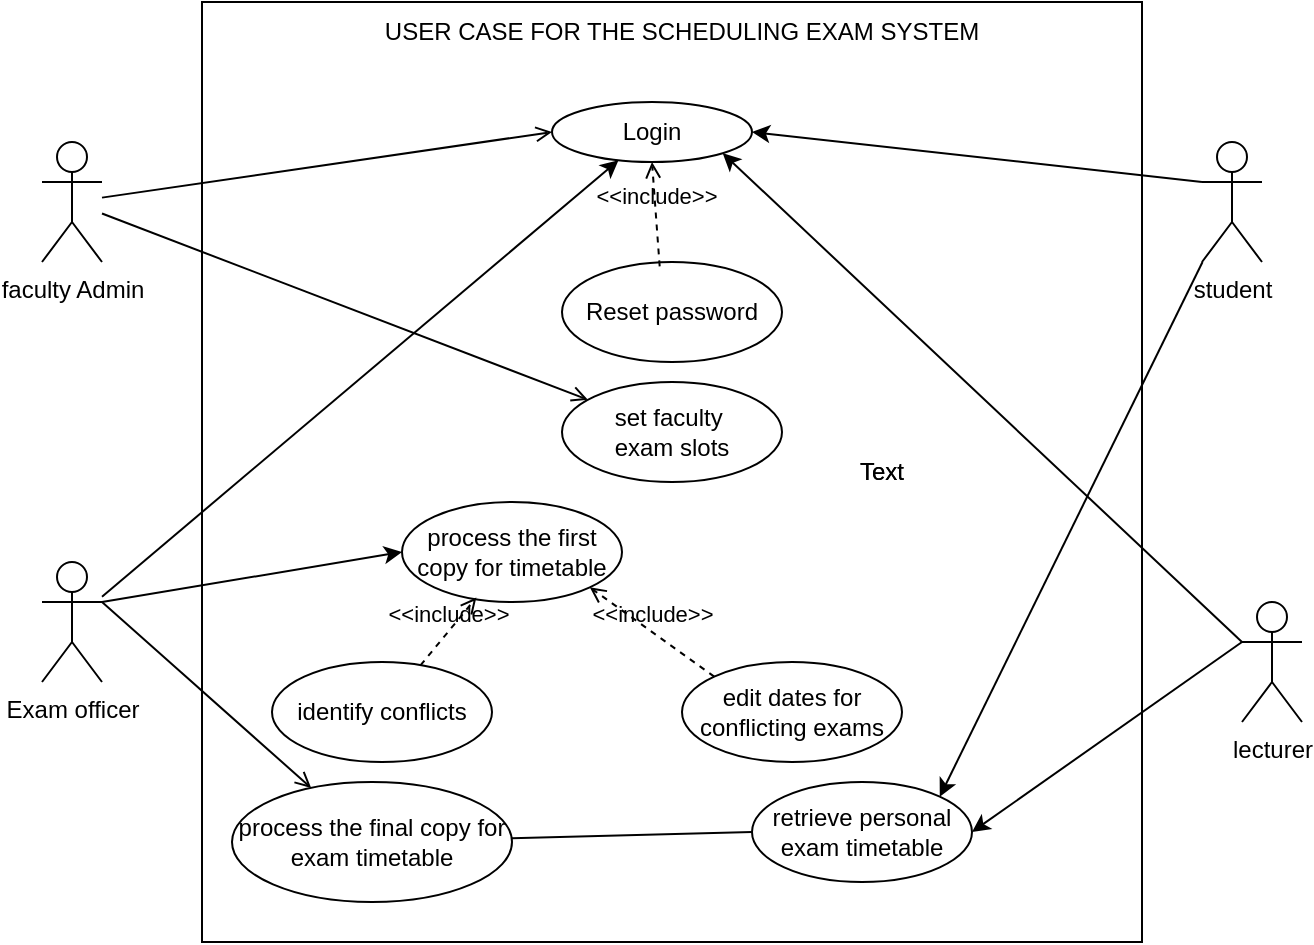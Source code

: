 <mxfile version="20.8.16" type="device"><diagram name="Page-1" id="EO71x1Iecf1aS8AlJz6b"><mxGraphModel dx="1036" dy="606" grid="1" gridSize="10" guides="1" tooltips="1" connect="1" arrows="1" fold="1" page="1" pageScale="1" pageWidth="850" pageHeight="1100" math="0" shadow="0"><root><mxCell id="0"/><mxCell id="1" parent="0"/><mxCell id="wjfPpw_tXqsFmenEtjV6-1" value="" style="whiteSpace=wrap;html=1;aspect=fixed;" vertex="1" parent="1"><mxGeometry x="270" y="50" width="470" height="470" as="geometry"/></mxCell><mxCell id="wjfPpw_tXqsFmenEtjV6-2" value="Login" style="ellipse;whiteSpace=wrap;html=1;" vertex="1" parent="1"><mxGeometry x="445" y="100" width="100" height="30" as="geometry"/></mxCell><mxCell id="wjfPpw_tXqsFmenEtjV6-7" style="rounded=0;orthogonalLoop=1;jettySize=auto;html=1;" edge="1" parent="1" source="wjfPpw_tXqsFmenEtjV6-3" target="wjfPpw_tXqsFmenEtjV6-2"><mxGeometry relative="1" as="geometry"/></mxCell><mxCell id="wjfPpw_tXqsFmenEtjV6-53" style="edgeStyle=none;rounded=0;orthogonalLoop=1;jettySize=auto;html=1;startArrow=none;startFill=0;endArrow=open;endFill=0;exitX=1;exitY=0.333;exitDx=0;exitDy=0;exitPerimeter=0;" edge="1" parent="1" source="wjfPpw_tXqsFmenEtjV6-3" target="wjfPpw_tXqsFmenEtjV6-51"><mxGeometry relative="1" as="geometry"/></mxCell><mxCell id="wjfPpw_tXqsFmenEtjV6-3" value="Exam officer" style="shape=umlActor;verticalLabelPosition=bottom;verticalAlign=top;html=1;outlineConnect=0;" vertex="1" parent="1"><mxGeometry x="190" y="330" width="30" height="60" as="geometry"/></mxCell><mxCell id="wjfPpw_tXqsFmenEtjV6-9" style="rounded=0;orthogonalLoop=1;jettySize=auto;html=1;entryX=1;entryY=0.5;entryDx=0;entryDy=0;exitX=0;exitY=0.333;exitDx=0;exitDy=0;exitPerimeter=0;" edge="1" parent="1" source="wjfPpw_tXqsFmenEtjV6-6" target="wjfPpw_tXqsFmenEtjV6-2"><mxGeometry relative="1" as="geometry"><mxPoint x="790" y="280" as="sourcePoint"/></mxGeometry></mxCell><mxCell id="wjfPpw_tXqsFmenEtjV6-6" value="student" style="shape=umlActor;verticalLabelPosition=bottom;verticalAlign=top;html=1;outlineConnect=0;" vertex="1" parent="1"><mxGeometry x="770" y="120" width="30" height="60" as="geometry"/></mxCell><mxCell id="wjfPpw_tXqsFmenEtjV6-10" value="Reset password" style="ellipse;whiteSpace=wrap;html=1;" vertex="1" parent="1"><mxGeometry x="450" y="180" width="110" height="50" as="geometry"/></mxCell><mxCell id="wjfPpw_tXqsFmenEtjV6-14" value="&amp;lt;&amp;lt;include&amp;gt;&amp;gt;" style="edgeStyle=none;html=1;endArrow=open;verticalAlign=bottom;dashed=1;labelBackgroundColor=none;rounded=0;entryX=0.5;entryY=1;entryDx=0;entryDy=0;exitX=0.444;exitY=0.044;exitDx=0;exitDy=0;exitPerimeter=0;" edge="1" parent="1" source="wjfPpw_tXqsFmenEtjV6-10" target="wjfPpw_tXqsFmenEtjV6-2"><mxGeometry width="160" relative="1" as="geometry"><mxPoint x="470" y="270" as="sourcePoint"/><mxPoint x="630" y="270" as="targetPoint"/></mxGeometry></mxCell><mxCell id="wjfPpw_tXqsFmenEtjV6-26" value="process the first copy for timetable" style="ellipse;whiteSpace=wrap;html=1;" vertex="1" parent="1"><mxGeometry x="370" y="300" width="110" height="50" as="geometry"/></mxCell><mxCell id="wjfPpw_tXqsFmenEtjV6-28" style="rounded=0;orthogonalLoop=1;jettySize=auto;html=1;entryX=0;entryY=0.5;entryDx=0;entryDy=0;exitX=1;exitY=0.333;exitDx=0;exitDy=0;exitPerimeter=0;" edge="1" parent="1" source="wjfPpw_tXqsFmenEtjV6-3" target="wjfPpw_tXqsFmenEtjV6-26"><mxGeometry relative="1" as="geometry"><mxPoint x="170" y="220" as="sourcePoint"/><mxPoint x="430.18" y="279.84" as="targetPoint"/></mxGeometry></mxCell><mxCell id="wjfPpw_tXqsFmenEtjV6-30" style="rounded=0;orthogonalLoop=1;jettySize=auto;html=1;entryX=1;entryY=0;entryDx=0;entryDy=0;" edge="1" parent="1" source="wjfPpw_tXqsFmenEtjV6-6" target="wjfPpw_tXqsFmenEtjV6-54"><mxGeometry relative="1" as="geometry"><mxPoint x="790" y="280" as="sourcePoint"/><mxPoint x="692.41" y="388.6" as="targetPoint"/></mxGeometry></mxCell><mxCell id="wjfPpw_tXqsFmenEtjV6-34" value="identify conflicts" style="ellipse;whiteSpace=wrap;html=1;" vertex="1" parent="1"><mxGeometry x="305" y="380" width="110" height="50" as="geometry"/></mxCell><mxCell id="wjfPpw_tXqsFmenEtjV6-35" value="edit dates for conflicting exams" style="ellipse;whiteSpace=wrap;html=1;" vertex="1" parent="1"><mxGeometry x="510" y="380" width="110" height="50" as="geometry"/></mxCell><mxCell id="wjfPpw_tXqsFmenEtjV6-44" style="edgeStyle=none;rounded=0;orthogonalLoop=1;jettySize=auto;html=1;entryX=0;entryY=0.5;entryDx=0;entryDy=0;startArrow=none;startFill=0;endArrow=open;endFill=0;" edge="1" parent="1" source="wjfPpw_tXqsFmenEtjV6-42" target="wjfPpw_tXqsFmenEtjV6-2"><mxGeometry relative="1" as="geometry"/></mxCell><mxCell id="wjfPpw_tXqsFmenEtjV6-48" style="edgeStyle=none;rounded=0;orthogonalLoop=1;jettySize=auto;html=1;startArrow=none;startFill=0;endArrow=open;endFill=0;" edge="1" parent="1" source="wjfPpw_tXqsFmenEtjV6-42" target="wjfPpw_tXqsFmenEtjV6-47"><mxGeometry relative="1" as="geometry"><mxPoint x="190" y="150" as="sourcePoint"/></mxGeometry></mxCell><mxCell id="wjfPpw_tXqsFmenEtjV6-47" value="set faculty&amp;nbsp;&lt;br&gt;exam slots" style="ellipse;whiteSpace=wrap;html=1;" vertex="1" parent="1"><mxGeometry x="450" y="240" width="110" height="50" as="geometry"/></mxCell><mxCell id="wjfPpw_tXqsFmenEtjV6-49" value="&amp;lt;&amp;lt;include&amp;gt;&amp;gt;" style="edgeStyle=none;html=1;endArrow=open;verticalAlign=bottom;dashed=1;labelBackgroundColor=none;rounded=0;entryX=0.338;entryY=0.956;entryDx=0;entryDy=0;entryPerimeter=0;" edge="1" parent="1" source="wjfPpw_tXqsFmenEtjV6-34" target="wjfPpw_tXqsFmenEtjV6-26"><mxGeometry width="160" relative="1" as="geometry"><mxPoint x="340" y="420" as="sourcePoint"/><mxPoint x="500" y="420" as="targetPoint"/></mxGeometry></mxCell><mxCell id="wjfPpw_tXqsFmenEtjV6-50" value="&amp;lt;&amp;lt;include&amp;gt;&amp;gt;" style="edgeStyle=none;html=1;endArrow=open;verticalAlign=bottom;dashed=1;labelBackgroundColor=none;rounded=0;entryX=1;entryY=1;entryDx=0;entryDy=0;exitX=0;exitY=0;exitDx=0;exitDy=0;" edge="1" parent="1" source="wjfPpw_tXqsFmenEtjV6-35" target="wjfPpw_tXqsFmenEtjV6-26"><mxGeometry width="160" relative="1" as="geometry"><mxPoint x="350" y="430" as="sourcePoint"/><mxPoint x="397.18" y="397.8" as="targetPoint"/></mxGeometry></mxCell><mxCell id="wjfPpw_tXqsFmenEtjV6-55" style="edgeStyle=none;rounded=0;orthogonalLoop=1;jettySize=auto;html=1;entryX=0;entryY=0.5;entryDx=0;entryDy=0;startArrow=none;startFill=0;endArrow=none;endFill=0;" edge="1" parent="1" source="wjfPpw_tXqsFmenEtjV6-51" target="wjfPpw_tXqsFmenEtjV6-54"><mxGeometry relative="1" as="geometry"/></mxCell><mxCell id="wjfPpw_tXqsFmenEtjV6-51" value="process the final copy for exam timetable" style="ellipse;whiteSpace=wrap;html=1;" vertex="1" parent="1"><mxGeometry x="285" y="440" width="140" height="60" as="geometry"/></mxCell><mxCell id="wjfPpw_tXqsFmenEtjV6-54" value="retrieve personal exam timetable" style="ellipse;whiteSpace=wrap;html=1;" vertex="1" parent="1"><mxGeometry x="545" y="440" width="110" height="50" as="geometry"/></mxCell><mxCell id="wjfPpw_tXqsFmenEtjV6-56" value="lecturer" style="shape=umlActor;verticalLabelPosition=bottom;verticalAlign=top;html=1;outlineConnect=0;" vertex="1" parent="1"><mxGeometry x="790" y="350" width="30" height="60" as="geometry"/></mxCell><mxCell id="wjfPpw_tXqsFmenEtjV6-58" style="rounded=0;orthogonalLoop=1;jettySize=auto;html=1;exitX=0;exitY=0.333;exitDx=0;exitDy=0;exitPerimeter=0;entryX=1;entryY=0.5;entryDx=0;entryDy=0;" edge="1" parent="1" source="wjfPpw_tXqsFmenEtjV6-56" target="wjfPpw_tXqsFmenEtjV6-54"><mxGeometry relative="1" as="geometry"><mxPoint x="800" y="300" as="sourcePoint"/><mxPoint x="670" y="520" as="targetPoint"/></mxGeometry></mxCell><mxCell id="wjfPpw_tXqsFmenEtjV6-59" style="rounded=0;orthogonalLoop=1;jettySize=auto;html=1;exitX=0;exitY=0.333;exitDx=0;exitDy=0;exitPerimeter=0;entryX=1;entryY=1;entryDx=0;entryDy=0;" edge="1" parent="1" source="wjfPpw_tXqsFmenEtjV6-56" target="wjfPpw_tXqsFmenEtjV6-2"><mxGeometry relative="1" as="geometry"><mxPoint x="810" y="310" as="sourcePoint"/><mxPoint x="560" y="175" as="targetPoint"/></mxGeometry></mxCell><mxCell id="wjfPpw_tXqsFmenEtjV6-63" value="Text" style="text;html=1;strokeColor=none;fillColor=none;align=center;verticalAlign=middle;whiteSpace=wrap;rounded=0;" vertex="1" parent="1"><mxGeometry x="580" y="270" width="60" height="30" as="geometry"/></mxCell><mxCell id="wjfPpw_tXqsFmenEtjV6-64" value="Text" style="text;html=1;strokeColor=none;fillColor=none;align=center;verticalAlign=middle;whiteSpace=wrap;rounded=0;" vertex="1" parent="1"><mxGeometry x="580" y="270" width="60" height="30" as="geometry"/></mxCell><mxCell id="wjfPpw_tXqsFmenEtjV6-65" value="USER CASE FOR THE SCHEDULING EXAM SYSTEM" style="text;html=1;strokeColor=none;fillColor=none;align=center;verticalAlign=middle;whiteSpace=wrap;rounded=0;" vertex="1" parent="1"><mxGeometry x="350" y="50" width="320" height="30" as="geometry"/></mxCell><mxCell id="wjfPpw_tXqsFmenEtjV6-67" value="" style="edgeStyle=none;rounded=0;orthogonalLoop=1;jettySize=auto;html=1;startArrow=none;startFill=0;endArrow=none;endFill=0;" edge="1" parent="1" target="wjfPpw_tXqsFmenEtjV6-42"><mxGeometry relative="1" as="geometry"><mxPoint x="190" y="150" as="sourcePoint"/><mxPoint x="462.119" y="249.345" as="targetPoint"/></mxGeometry></mxCell><mxCell id="wjfPpw_tXqsFmenEtjV6-42" value="faculty Admin" style="shape=umlActor;verticalLabelPosition=bottom;verticalAlign=top;html=1;outlineConnect=0;" vertex="1" parent="1"><mxGeometry x="190" y="120" width="30" height="60" as="geometry"/></mxCell></root></mxGraphModel></diagram></mxfile>